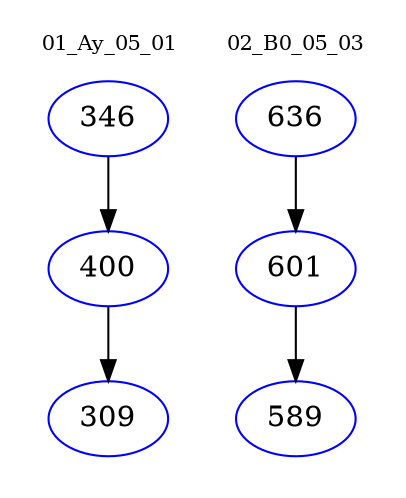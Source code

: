 digraph{
subgraph cluster_0 {
color = white
label = "01_Ay_05_01";
fontsize=10;
T0_346 [label="346", color="blue"]
T0_346 -> T0_400 [color="black"]
T0_400 [label="400", color="blue"]
T0_400 -> T0_309 [color="black"]
T0_309 [label="309", color="blue"]
}
subgraph cluster_1 {
color = white
label = "02_B0_05_03";
fontsize=10;
T1_636 [label="636", color="blue"]
T1_636 -> T1_601 [color="black"]
T1_601 [label="601", color="blue"]
T1_601 -> T1_589 [color="black"]
T1_589 [label="589", color="blue"]
}
}
